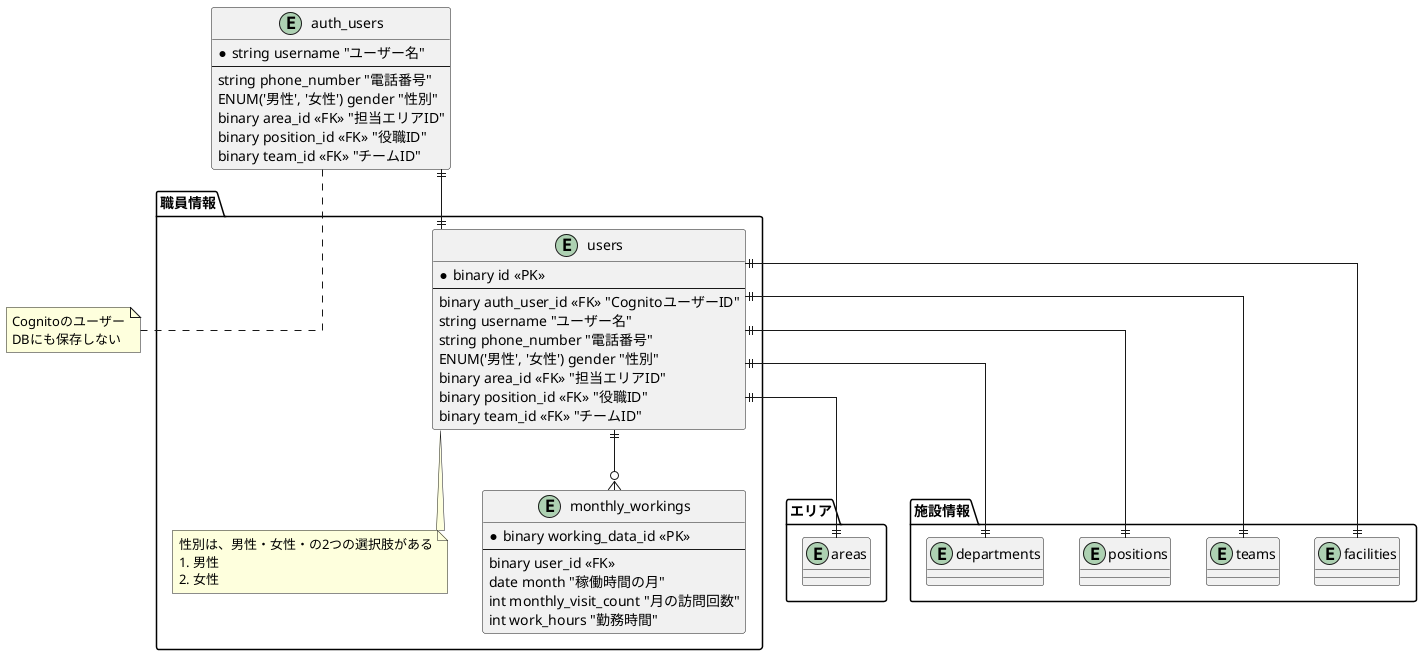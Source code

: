 @startuml entity-relationship-diagram
skinparam linetype ortho

entity auth_users {
  * string username "ユーザー名"
  --
  string phone_number "電話番号"
  ENUM('男性', '女性') gender "性別"
  binary area_id <<FK>> "担当エリアID"
  binary position_id <<FK>> "役職ID"
  binary team_id <<FK>> "チームID"
}

note bottom of auth_users
  Cognitoのユーザー
  DBにも保存しない
end note

package 職員情報 {
  entity users {
    * binary id <<PK>>
    --
    binary auth_user_id <<FK>> "CognitoユーザーID"
    string username "ユーザー名"
    string phone_number "電話番号"
    ENUM('男性', '女性') gender "性別"
    binary area_id <<FK>> "担当エリアID"
    binary position_id <<FK>> "役職ID"
    binary team_id <<FK>> "チームID"
  }

  note bottom of users
    性別は、男性・女性・の2つの選択肢がある
    1. 男性
    2. 女性
  end note

  entity monthly_workings {
    * binary working_data_id <<PK>>
    --
    binary user_id <<FK>>
    date month "稼働時間の月"
    int monthly_visit_count "月の訪問回数"
    int work_hours "勤務時間"
  }
}

package エリア {
  entity areas
}

package 施設情報 {
  entity facilities
  entity teams
  entity positions
  entity departments
}

auth_users ||--|| users
users ||--|| positions
users ||--|| departments
users ||--o{ monthly_workings
users ||--|| facilities
users ||--|| teams
users ||--|| areas

@enduml
